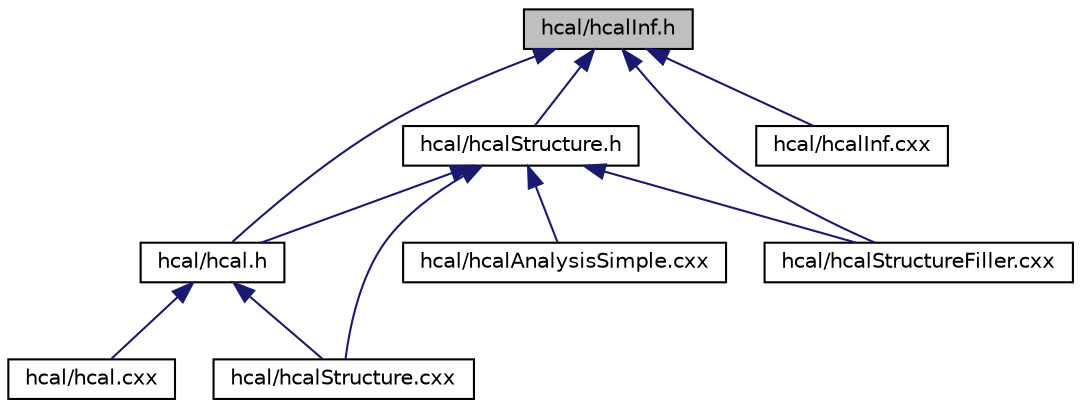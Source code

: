 digraph "hcal/hcalInf.h"
{
 // LATEX_PDF_SIZE
  edge [fontname="Helvetica",fontsize="10",labelfontname="Helvetica",labelfontsize="10"];
  node [fontname="Helvetica",fontsize="10",shape=record];
  Node1 [label="hcal/hcalInf.h",height=0.2,width=0.4,color="black", fillcolor="grey75", style="filled", fontcolor="black",tooltip=" "];
  Node1 -> Node2 [dir="back",color="midnightblue",fontsize="10",style="solid",fontname="Helvetica"];
  Node2 [label="hcal/hcalStructure.h",height=0.2,width=0.4,color="black", fillcolor="white", style="filled",URL="$hcalStructure_8h.html",tooltip=" "];
  Node2 -> Node3 [dir="back",color="midnightblue",fontsize="10",style="solid",fontname="Helvetica"];
  Node3 [label="hcal/hcal.h",height=0.2,width=0.4,color="black", fillcolor="white", style="filled",URL="$hcal_8h.html",tooltip=" "];
  Node3 -> Node4 [dir="back",color="midnightblue",fontsize="10",style="solid",fontname="Helvetica"];
  Node4 [label="hcal/hcal.cxx",height=0.2,width=0.4,color="black", fillcolor="white", style="filled",URL="$hcal_8cxx.html",tooltip=" "];
  Node3 -> Node5 [dir="back",color="midnightblue",fontsize="10",style="solid",fontname="Helvetica"];
  Node5 [label="hcal/hcalStructure.cxx",height=0.2,width=0.4,color="black", fillcolor="white", style="filled",URL="$hcalStructure_8cxx.html",tooltip=" "];
  Node2 -> Node6 [dir="back",color="midnightblue",fontsize="10",style="solid",fontname="Helvetica"];
  Node6 [label="hcal/hcalAnalysisSimple.cxx",height=0.2,width=0.4,color="black", fillcolor="white", style="filled",URL="$hcalAnalysisSimple_8cxx.html",tooltip=" "];
  Node2 -> Node5 [dir="back",color="midnightblue",fontsize="10",style="solid",fontname="Helvetica"];
  Node2 -> Node7 [dir="back",color="midnightblue",fontsize="10",style="solid",fontname="Helvetica"];
  Node7 [label="hcal/hcalStructureFiller.cxx",height=0.2,width=0.4,color="black", fillcolor="white", style="filled",URL="$hcalStructureFiller_8cxx.html",tooltip=" "];
  Node1 -> Node3 [dir="back",color="midnightblue",fontsize="10",style="solid",fontname="Helvetica"];
  Node1 -> Node8 [dir="back",color="midnightblue",fontsize="10",style="solid",fontname="Helvetica"];
  Node8 [label="hcal/hcalInf.cxx",height=0.2,width=0.4,color="black", fillcolor="white", style="filled",URL="$hcalInf_8cxx.html",tooltip=" "];
  Node1 -> Node7 [dir="back",color="midnightblue",fontsize="10",style="solid",fontname="Helvetica"];
}
